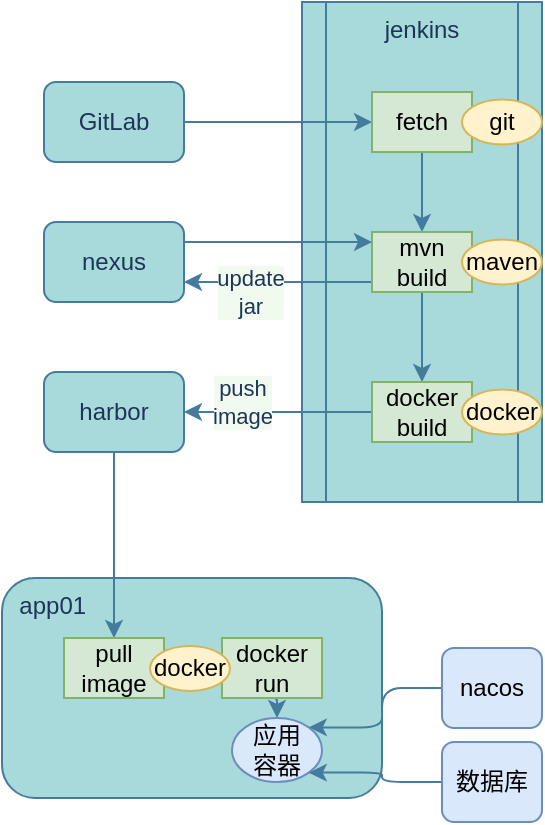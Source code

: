 <mxfile version="14.9.8" type="github" pages="2">
  <diagram id="2f404044-711c-603c-8f00-f6bb4c023d3c" name="dev">
    <mxGraphModel dx="1292" dy="656" grid="1" gridSize="10" guides="1" tooltips="1" connect="1" arrows="1" fold="1" page="1" pageScale="1" pageWidth="1169" pageHeight="827" background="none" math="0" shadow="0">
      <root>
        <mxCell id="0" />
        <mxCell id="1" parent="0" />
        <mxCell id="Zr7D2rKsstM-vyZC5naw-300" value="&amp;nbsp; app01" style="rounded=1;whiteSpace=wrap;html=1;fillColor=#A8DADC;strokeColor=#457B9D;fontColor=#1D3557;align=left;verticalAlign=top;" vertex="1" parent="1">
          <mxGeometry x="220" y="398" width="190" height="110" as="geometry" />
        </mxCell>
        <mxCell id="Zr7D2rKsstM-vyZC5naw-286" value="jenkins" style="shape=process;whiteSpace=wrap;html=1;backgroundOutline=1;verticalAlign=top;fillColor=#A8DADC;strokeColor=#457B9D;fontColor=#1D3557;" vertex="1" parent="1">
          <mxGeometry x="370" y="110" width="120" height="250" as="geometry" />
        </mxCell>
        <mxCell id="Zr7D2rKsstM-vyZC5naw-289" style="edgeStyle=orthogonalEdgeStyle;rounded=0;orthogonalLoop=1;jettySize=auto;html=1;exitX=1;exitY=0.5;exitDx=0;exitDy=0;entryX=0;entryY=0.5;entryDx=0;entryDy=0;labelBackgroundColor=#F1FAEE;strokeColor=#457B9D;fontColor=#1D3557;" edge="1" parent="1" source="Zr7D2rKsstM-vyZC5naw-285" target="Zr7D2rKsstM-vyZC5naw-287">
          <mxGeometry relative="1" as="geometry" />
        </mxCell>
        <mxCell id="Zr7D2rKsstM-vyZC5naw-285" value="GitLab" style="rounded=1;whiteSpace=wrap;html=1;fillColor=#A8DADC;strokeColor=#457B9D;fontColor=#1D3557;" vertex="1" parent="1">
          <mxGeometry x="241" y="150" width="70" height="40" as="geometry" />
        </mxCell>
        <mxCell id="Zr7D2rKsstM-vyZC5naw-296" style="edgeStyle=orthogonalEdgeStyle;rounded=0;orthogonalLoop=1;jettySize=auto;html=1;exitX=0.5;exitY=1;exitDx=0;exitDy=0;entryX=0.5;entryY=0;entryDx=0;entryDy=0;labelBackgroundColor=#F1FAEE;strokeColor=#457B9D;fontColor=#1D3557;" edge="1" parent="1" source="Zr7D2rKsstM-vyZC5naw-287" target="Zr7D2rKsstM-vyZC5naw-290">
          <mxGeometry relative="1" as="geometry" />
        </mxCell>
        <mxCell id="Zr7D2rKsstM-vyZC5naw-287" value="fetch" style="rounded=0;whiteSpace=wrap;html=1;fillColor=#d5e8d4;strokeColor=#82b366;" vertex="1" parent="1">
          <mxGeometry x="405" y="155" width="50" height="30" as="geometry" />
        </mxCell>
        <mxCell id="Zr7D2rKsstM-vyZC5naw-297" style="edgeStyle=orthogonalEdgeStyle;rounded=0;orthogonalLoop=1;jettySize=auto;html=1;exitX=0.5;exitY=1;exitDx=0;exitDy=0;entryX=0.5;entryY=0;entryDx=0;entryDy=0;labelBackgroundColor=#F1FAEE;strokeColor=#457B9D;fontColor=#1D3557;" edge="1" parent="1" source="Zr7D2rKsstM-vyZC5naw-290" target="Zr7D2rKsstM-vyZC5naw-293">
          <mxGeometry relative="1" as="geometry" />
        </mxCell>
        <mxCell id="Zr7D2rKsstM-vyZC5naw-298" value="update&lt;br&gt;jar" style="edgeStyle=orthogonalEdgeStyle;rounded=0;orthogonalLoop=1;jettySize=auto;html=1;exitX=0;exitY=0.75;exitDx=0;exitDy=0;entryX=1;entryY=0.75;entryDx=0;entryDy=0;labelBackgroundColor=#F1FAEE;strokeColor=#457B9D;fontColor=#1D3557;" edge="1" parent="1" source="Zr7D2rKsstM-vyZC5naw-290" target="Zr7D2rKsstM-vyZC5naw-291">
          <mxGeometry x="0.321" y="5" relative="1" as="geometry">
            <Array as="points">
              <mxPoint x="405" y="250" />
            </Array>
            <mxPoint as="offset" />
          </mxGeometry>
        </mxCell>
        <mxCell id="Zr7D2rKsstM-vyZC5naw-290" value="mvn&lt;br&gt;build" style="rounded=0;whiteSpace=wrap;html=1;fillColor=#d5e8d4;strokeColor=#82b366;" vertex="1" parent="1">
          <mxGeometry x="405" y="225" width="50" height="30" as="geometry" />
        </mxCell>
        <mxCell id="Zr7D2rKsstM-vyZC5naw-291" value="nexus" style="rounded=1;whiteSpace=wrap;html=1;fillColor=#A8DADC;strokeColor=#457B9D;fontColor=#1D3557;" vertex="1" parent="1">
          <mxGeometry x="241" y="220" width="70" height="40" as="geometry" />
        </mxCell>
        <mxCell id="Zr7D2rKsstM-vyZC5naw-292" style="edgeStyle=orthogonalEdgeStyle;rounded=0;orthogonalLoop=1;jettySize=auto;html=1;labelBackgroundColor=#F1FAEE;strokeColor=#457B9D;fontColor=#1D3557;exitX=1;exitY=0.25;exitDx=0;exitDy=0;" edge="1" parent="1" source="Zr7D2rKsstM-vyZC5naw-291">
          <mxGeometry relative="1" as="geometry">
            <mxPoint x="320" y="230" as="sourcePoint" />
            <mxPoint x="405" y="230" as="targetPoint" />
          </mxGeometry>
        </mxCell>
        <mxCell id="Zr7D2rKsstM-vyZC5naw-295" value="push&lt;br&gt;image" style="edgeStyle=orthogonalEdgeStyle;rounded=0;orthogonalLoop=1;jettySize=auto;html=1;exitX=0;exitY=0.5;exitDx=0;exitDy=0;entryX=1;entryY=0.5;entryDx=0;entryDy=0;labelBackgroundColor=#F1FAEE;strokeColor=#457B9D;fontColor=#1D3557;" edge="1" parent="1" source="Zr7D2rKsstM-vyZC5naw-293" target="Zr7D2rKsstM-vyZC5naw-294">
          <mxGeometry x="0.383" y="-5" relative="1" as="geometry">
            <mxPoint as="offset" />
          </mxGeometry>
        </mxCell>
        <mxCell id="Zr7D2rKsstM-vyZC5naw-293" value="docker&lt;br&gt;build" style="rounded=0;whiteSpace=wrap;html=1;fillColor=#d5e8d4;strokeColor=#82b366;" vertex="1" parent="1">
          <mxGeometry x="405" y="300" width="50" height="30" as="geometry" />
        </mxCell>
        <mxCell id="Zr7D2rKsstM-vyZC5naw-308" style="edgeStyle=orthogonalEdgeStyle;curved=0;rounded=1;orthogonalLoop=1;jettySize=auto;html=1;entryX=0.5;entryY=0;entryDx=0;entryDy=0;fontColor=#1D3557;strokeColor=#457B9D;fillColor=#A8DADC;" edge="1" parent="1" source="Zr7D2rKsstM-vyZC5naw-294" target="Zr7D2rKsstM-vyZC5naw-307">
          <mxGeometry relative="1" as="geometry" />
        </mxCell>
        <mxCell id="Zr7D2rKsstM-vyZC5naw-294" value="harbor" style="rounded=1;whiteSpace=wrap;html=1;fillColor=#A8DADC;strokeColor=#457B9D;fontColor=#1D3557;" vertex="1" parent="1">
          <mxGeometry x="241" y="295" width="70" height="40" as="geometry" />
        </mxCell>
        <mxCell id="Zr7D2rKsstM-vyZC5naw-302" value="maven" style="ellipse;whiteSpace=wrap;html=1;rounded=0;strokeColor=#d6b656;fillColor=#fff2cc;align=center;verticalAlign=middle;" vertex="1" parent="1">
          <mxGeometry x="450" y="228.75" width="40" height="22.5" as="geometry" />
        </mxCell>
        <mxCell id="Zr7D2rKsstM-vyZC5naw-304" value="git" style="ellipse;whiteSpace=wrap;html=1;rounded=0;strokeColor=#d6b656;fillColor=#fff2cc;align=center;verticalAlign=middle;" vertex="1" parent="1">
          <mxGeometry x="450" y="158.75" width="40" height="22.5" as="geometry" />
        </mxCell>
        <mxCell id="Zr7D2rKsstM-vyZC5naw-306" value="docker" style="ellipse;whiteSpace=wrap;html=1;rounded=0;strokeColor=#d6b656;fillColor=#fff2cc;align=center;verticalAlign=middle;" vertex="1" parent="1">
          <mxGeometry x="450" y="303.75" width="40" height="22.5" as="geometry" />
        </mxCell>
        <mxCell id="Zr7D2rKsstM-vyZC5naw-307" value="pull&lt;br&gt;image" style="rounded=0;whiteSpace=wrap;html=1;fillColor=#d5e8d4;strokeColor=#82b366;" vertex="1" parent="1">
          <mxGeometry x="251" y="428" width="50" height="30" as="geometry" />
        </mxCell>
        <mxCell id="gf3unWnZ9LWS7OshAbIq-6" style="edgeStyle=orthogonalEdgeStyle;curved=0;rounded=1;orthogonalLoop=1;jettySize=auto;html=1;exitX=0.5;exitY=1;exitDx=0;exitDy=0;entryX=0.5;entryY=0;entryDx=0;entryDy=0;fontColor=#1D3557;strokeColor=#457B9D;fillColor=#A8DADC;" edge="1" parent="1" source="Zr7D2rKsstM-vyZC5naw-309" target="gf3unWnZ9LWS7OshAbIq-1">
          <mxGeometry relative="1" as="geometry" />
        </mxCell>
        <mxCell id="Zr7D2rKsstM-vyZC5naw-309" value="docker&lt;br&gt;run" style="rounded=0;whiteSpace=wrap;html=1;fillColor=#d5e8d4;strokeColor=#82b366;" vertex="1" parent="1">
          <mxGeometry x="330" y="428" width="50" height="30" as="geometry" />
        </mxCell>
        <mxCell id="gf3unWnZ9LWS7OshAbIq-1" value="应用&lt;br&gt;容器" style="ellipse;whiteSpace=wrap;html=1;rounded=0;strokeColor=#6c8ebf;fillColor=#dae8fc;align=center;verticalAlign=middle;" vertex="1" parent="1">
          <mxGeometry x="335" y="468" width="45" height="32" as="geometry" />
        </mxCell>
        <mxCell id="gf3unWnZ9LWS7OshAbIq-5" style="edgeStyle=orthogonalEdgeStyle;curved=0;rounded=1;orthogonalLoop=1;jettySize=auto;html=1;entryX=1;entryY=0;entryDx=0;entryDy=0;fontColor=#1D3557;strokeColor=#457B9D;fillColor=#A8DADC;" edge="1" parent="1" source="gf3unWnZ9LWS7OshAbIq-2" target="gf3unWnZ9LWS7OshAbIq-1">
          <mxGeometry relative="1" as="geometry" />
        </mxCell>
        <mxCell id="gf3unWnZ9LWS7OshAbIq-2" value="nacos" style="rounded=1;whiteSpace=wrap;html=1;fillColor=#dae8fc;strokeColor=#6c8ebf;" vertex="1" parent="1">
          <mxGeometry x="440" y="433" width="50" height="40" as="geometry" />
        </mxCell>
        <mxCell id="gf3unWnZ9LWS7OshAbIq-4" style="edgeStyle=orthogonalEdgeStyle;curved=0;rounded=1;orthogonalLoop=1;jettySize=auto;html=1;fontColor=#1D3557;strokeColor=#457B9D;fillColor=#A8DADC;entryX=1;entryY=1;entryDx=0;entryDy=0;" edge="1" parent="1" source="gf3unWnZ9LWS7OshAbIq-3" target="gf3unWnZ9LWS7OshAbIq-1">
          <mxGeometry relative="1" as="geometry">
            <mxPoint x="380" y="495" as="targetPoint" />
          </mxGeometry>
        </mxCell>
        <mxCell id="gf3unWnZ9LWS7OshAbIq-3" value="数据库" style="rounded=1;whiteSpace=wrap;html=1;fillColor=#dae8fc;strokeColor=#6c8ebf;" vertex="1" parent="1">
          <mxGeometry x="440" y="480" width="50" height="40" as="geometry" />
        </mxCell>
        <mxCell id="Zr7D2rKsstM-vyZC5naw-301" value="docker" style="ellipse;whiteSpace=wrap;html=1;rounded=0;strokeColor=#d6b656;fillColor=#fff2cc;align=center;verticalAlign=middle;" vertex="1" parent="1">
          <mxGeometry x="294" y="432" width="40" height="22.5" as="geometry" />
        </mxCell>
      </root>
    </mxGraphModel>
  </diagram>
  <diagram id="V_DTHhXMR6l5EgDNX7bV" name="pro">
    <mxGraphModel dx="1550" dy="787" grid="1" gridSize="10" guides="1" tooltips="1" connect="1" arrows="1" fold="1" page="1" pageScale="1" pageWidth="827" pageHeight="1169" math="0" shadow="0">
      <root>
        <mxCell id="Fz30UFUdVOAjH714Ck9e-0" />
        <mxCell id="Fz30UFUdVOAjH714Ck9e-1" parent="Fz30UFUdVOAjH714Ck9e-0" />
        <mxCell id="elSYAsjTRGQ-mqYHz4id-27" value="生产环境" style="rounded=1;whiteSpace=wrap;html=1;fillColor=#ffe6cc;strokeColor=#d79b00;align=left;verticalAlign=top;" vertex="1" parent="Fz30UFUdVOAjH714Ck9e-1">
          <mxGeometry x="480" y="323" width="200" height="107" as="geometry" />
        </mxCell>
        <mxCell id="elSYAsjTRGQ-mqYHz4id-0" value="测试环境" style="rounded=1;whiteSpace=wrap;html=1;fillColor=#A8DADC;strokeColor=#457B9D;fontColor=#1D3557;align=left;verticalAlign=top;" vertex="1" parent="Fz30UFUdVOAjH714Ck9e-1">
          <mxGeometry x="150" y="323" width="270" height="110" as="geometry" />
        </mxCell>
        <mxCell id="elSYAsjTRGQ-mqYHz4id-13" style="edgeStyle=orthogonalEdgeStyle;curved=0;rounded=1;orthogonalLoop=1;jettySize=auto;html=1;entryX=0.5;entryY=0;entryDx=0;entryDy=0;fontColor=#1D3557;strokeColor=#457B9D;fillColor=#A8DADC;" edge="1" parent="Fz30UFUdVOAjH714Ck9e-1" source="elSYAsjTRGQ-mqYHz4id-14" target="elSYAsjTRGQ-mqYHz4id-19">
          <mxGeometry relative="1" as="geometry" />
        </mxCell>
        <mxCell id="elSYAsjTRGQ-mqYHz4id-14" value="harbor" style="rounded=1;whiteSpace=wrap;html=1;fillColor=#A8DADC;strokeColor=#457B9D;fontColor=#1D3557;" vertex="1" parent="Fz30UFUdVOAjH714Ck9e-1">
          <mxGeometry x="171" y="250" width="70" height="40" as="geometry" />
        </mxCell>
        <mxCell id="elSYAsjTRGQ-mqYHz4id-15" value="docker" style="ellipse;whiteSpace=wrap;html=1;rounded=0;strokeColor=#d6b656;fillColor=#fff2cc;align=center;verticalAlign=middle;" vertex="1" parent="Fz30UFUdVOAjH714Ck9e-1">
          <mxGeometry x="186" y="393" width="40" height="22.5" as="geometry" />
        </mxCell>
        <mxCell id="elSYAsjTRGQ-mqYHz4id-21" style="edgeStyle=orthogonalEdgeStyle;curved=0;rounded=1;orthogonalLoop=1;jettySize=auto;html=1;exitX=1;exitY=0.5;exitDx=0;exitDy=0;entryX=0;entryY=0.5;entryDx=0;entryDy=0;fontColor=#1D3557;strokeColor=#457B9D;fillColor=#A8DADC;" edge="1" parent="Fz30UFUdVOAjH714Ck9e-1" source="elSYAsjTRGQ-mqYHz4id-19" target="elSYAsjTRGQ-mqYHz4id-20">
          <mxGeometry relative="1" as="geometry" />
        </mxCell>
        <mxCell id="elSYAsjTRGQ-mqYHz4id-19" value="pull&lt;br&gt;image" style="rounded=0;whiteSpace=wrap;html=1;fillColor=#d5e8d4;strokeColor=#82b366;" vertex="1" parent="Fz30UFUdVOAjH714Ck9e-1">
          <mxGeometry x="181" y="353" width="50" height="30" as="geometry" />
        </mxCell>
        <mxCell id="elSYAsjTRGQ-mqYHz4id-24" style="edgeStyle=orthogonalEdgeStyle;curved=0;rounded=1;orthogonalLoop=1;jettySize=auto;html=1;exitX=1;exitY=0.5;exitDx=0;exitDy=0;fontColor=#1D3557;strokeColor=#457B9D;fillColor=#A8DADC;" edge="1" parent="Fz30UFUdVOAjH714Ck9e-1" source="elSYAsjTRGQ-mqYHz4id-20" target="elSYAsjTRGQ-mqYHz4id-22">
          <mxGeometry relative="1" as="geometry" />
        </mxCell>
        <mxCell id="elSYAsjTRGQ-mqYHz4id-20" value="test" style="rounded=0;whiteSpace=wrap;html=1;fillColor=#d5e8d4;strokeColor=#82b366;" vertex="1" parent="Fz30UFUdVOAjH714Ck9e-1">
          <mxGeometry x="260" y="353" width="50" height="30" as="geometry" />
        </mxCell>
        <mxCell id="elSYAsjTRGQ-mqYHz4id-26" style="edgeStyle=orthogonalEdgeStyle;curved=0;rounded=1;orthogonalLoop=1;jettySize=auto;html=1;exitX=0.5;exitY=0;exitDx=0;exitDy=0;entryX=0.5;entryY=0.989;entryDx=0;entryDy=0;entryPerimeter=0;fontColor=#1D3557;strokeColor=#457B9D;fillColor=#A8DADC;" edge="1" parent="Fz30UFUdVOAjH714Ck9e-1" source="elSYAsjTRGQ-mqYHz4id-22" target="elSYAsjTRGQ-mqYHz4id-25">
          <mxGeometry relative="1" as="geometry" />
        </mxCell>
        <mxCell id="elSYAsjTRGQ-mqYHz4id-22" value="docker&lt;br&gt;save" style="rounded=0;whiteSpace=wrap;html=1;fillColor=#d5e8d4;strokeColor=#82b366;" vertex="1" parent="Fz30UFUdVOAjH714Ck9e-1">
          <mxGeometry x="340" y="353" width="50" height="30" as="geometry" />
        </mxCell>
        <mxCell id="elSYAsjTRGQ-mqYHz4id-32" style="edgeStyle=orthogonalEdgeStyle;curved=0;rounded=1;orthogonalLoop=1;jettySize=auto;html=1;exitX=1;exitY=0.5;exitDx=0;exitDy=0;exitPerimeter=0;entryX=0.5;entryY=0;entryDx=0;entryDy=0;fontColor=#1D3557;strokeColor=#457B9D;fillColor=#A8DADC;" edge="1" parent="Fz30UFUdVOAjH714Ck9e-1" source="elSYAsjTRGQ-mqYHz4id-25" target="elSYAsjTRGQ-mqYHz4id-30">
          <mxGeometry relative="1" as="geometry" />
        </mxCell>
        <mxCell id="elSYAsjTRGQ-mqYHz4id-25" value="镜像文件" style="strokeWidth=1;html=1;shape=mxgraph.flowchart.document2;whiteSpace=wrap;size=0.25;rounded=0;fontColor=#1D3557;fillColor=#A8DADC;align=center;verticalAlign=middle;" vertex="1" parent="Fz30UFUdVOAjH714Ck9e-1">
          <mxGeometry x="335" y="250" width="60" height="36" as="geometry" />
        </mxCell>
        <mxCell id="elSYAsjTRGQ-mqYHz4id-28" value="docker" style="ellipse;whiteSpace=wrap;html=1;rounded=0;strokeColor=#d6b656;fillColor=#fff2cc;align=center;verticalAlign=middle;" vertex="1" parent="Fz30UFUdVOAjH714Ck9e-1">
          <mxGeometry x="500" y="393" width="40" height="22.5" as="geometry" />
        </mxCell>
        <mxCell id="elSYAsjTRGQ-mqYHz4id-30" value="docker&lt;br&gt;load" style="rounded=0;whiteSpace=wrap;html=1;fillColor=#d5e8d4;strokeColor=#82b366;" vertex="1" parent="Fz30UFUdVOAjH714Ck9e-1">
          <mxGeometry x="510" y="353" width="50" height="30" as="geometry" />
        </mxCell>
        <mxCell id="elSYAsjTRGQ-mqYHz4id-33" value="docker&lt;br&gt;run" style="rounded=0;whiteSpace=wrap;html=1;fillColor=#d5e8d4;strokeColor=#82b366;" vertex="1" parent="Fz30UFUdVOAjH714Ck9e-1">
          <mxGeometry x="600" y="353" width="50" height="30" as="geometry" />
        </mxCell>
      </root>
    </mxGraphModel>
  </diagram>
</mxfile>
